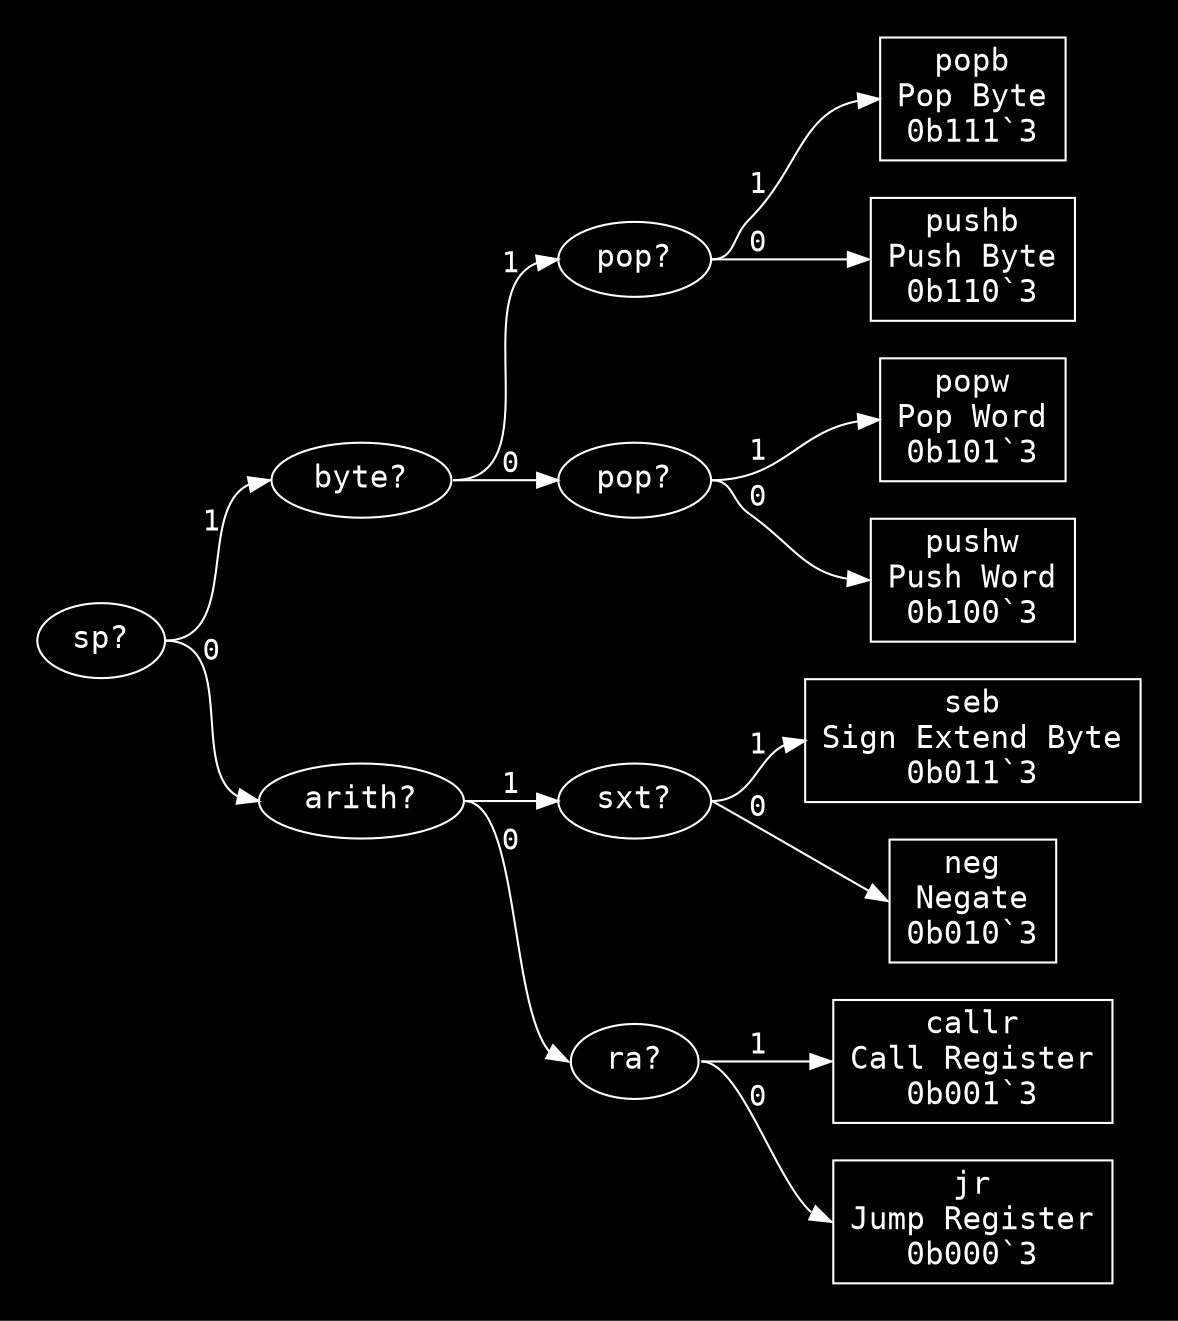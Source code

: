 digraph "Format r(1)" {
  graph [dpi = 100, bgcolor="#111", fontcolor="white", rankdir=LR, pad="0.25"];
  node [fontname = "Courier", fontsize="15pt", color="white", fontcolor="white"];
  edge [fontname = "Courier", color="white", fontcolor="white"];
  "sp_11244832" [label = "sp?", shape = ellipse];
  "sp_11244832":e -> "byte_11388536":w [label = "1"];
  "sp_11244832":e -> "arith_8397043":w [label = "0"];
  "byte_11388536" [label = "byte?", shape = ellipse];
  "byte_11388536":e -> "pop_13701219":w [label = "1"];
  "byte_11388536":e -> "pop_11052152":w [label = "0"];
  "pop_13701219" [label = "pop?", shape = ellipse];
  "pop_13701219":e -> "popb_9607987":w [label = "1"];
  "pop_13701219":e -> "pushb_7132072":w [label = "0"];
  "popb_9607987" [label = "popb\nPop Byte\n0b111`3", shape = rectangle];
  "pushb_7132072" [label = "pushb\nPush Byte\n0b110`3", shape = rectangle];
  "pop_11052152" [label = "pop?", shape = ellipse];
  "pop_11052152":e -> "popw_1825455":w [label = "1"];
  "pop_11052152":e -> "pushw_9011362":w [label = "0"];
  "popw_1825455" [label = "popw\nPop Word\n0b101`3", shape = rectangle];
  "pushw_9011362" [label = "pushw\nPush Word\n0b100`3", shape = rectangle];
  "arith_8397043" [label = "arith?", shape = ellipse];
  "arith_8397043":e -> "sxt_1516934":w [label = "1"];
  "arith_8397043":e -> "ra_11984613":w [label = "0"];
  "sxt_1516934" [label = "sxt?", shape = ellipse];
  "sxt_1516934":e -> "seb_8359608":w [label = "1"];
  "sxt_1516934":e -> "neg_298820":w [label = "0"];
  "seb_8359608" [label = "seb\nSign Extend Byte\n0b011`3", shape = rectangle];
  "neg_298820" [label = "neg\nNegate\n0b010`3", shape = rectangle];
  "ra_11984613" [label = "ra?", shape = ellipse];
  "ra_11984613":e -> "callr_11085822":w [label = "1"];
  "ra_11984613":e -> "jr_14350230":w [label = "0"];
  "callr_11085822" [label = "callr\nCall Register\n0b001`3", shape = rectangle];
  "jr_14350230" [label = "jr\nJump Register\n0b000`3", shape = rectangle];
}
